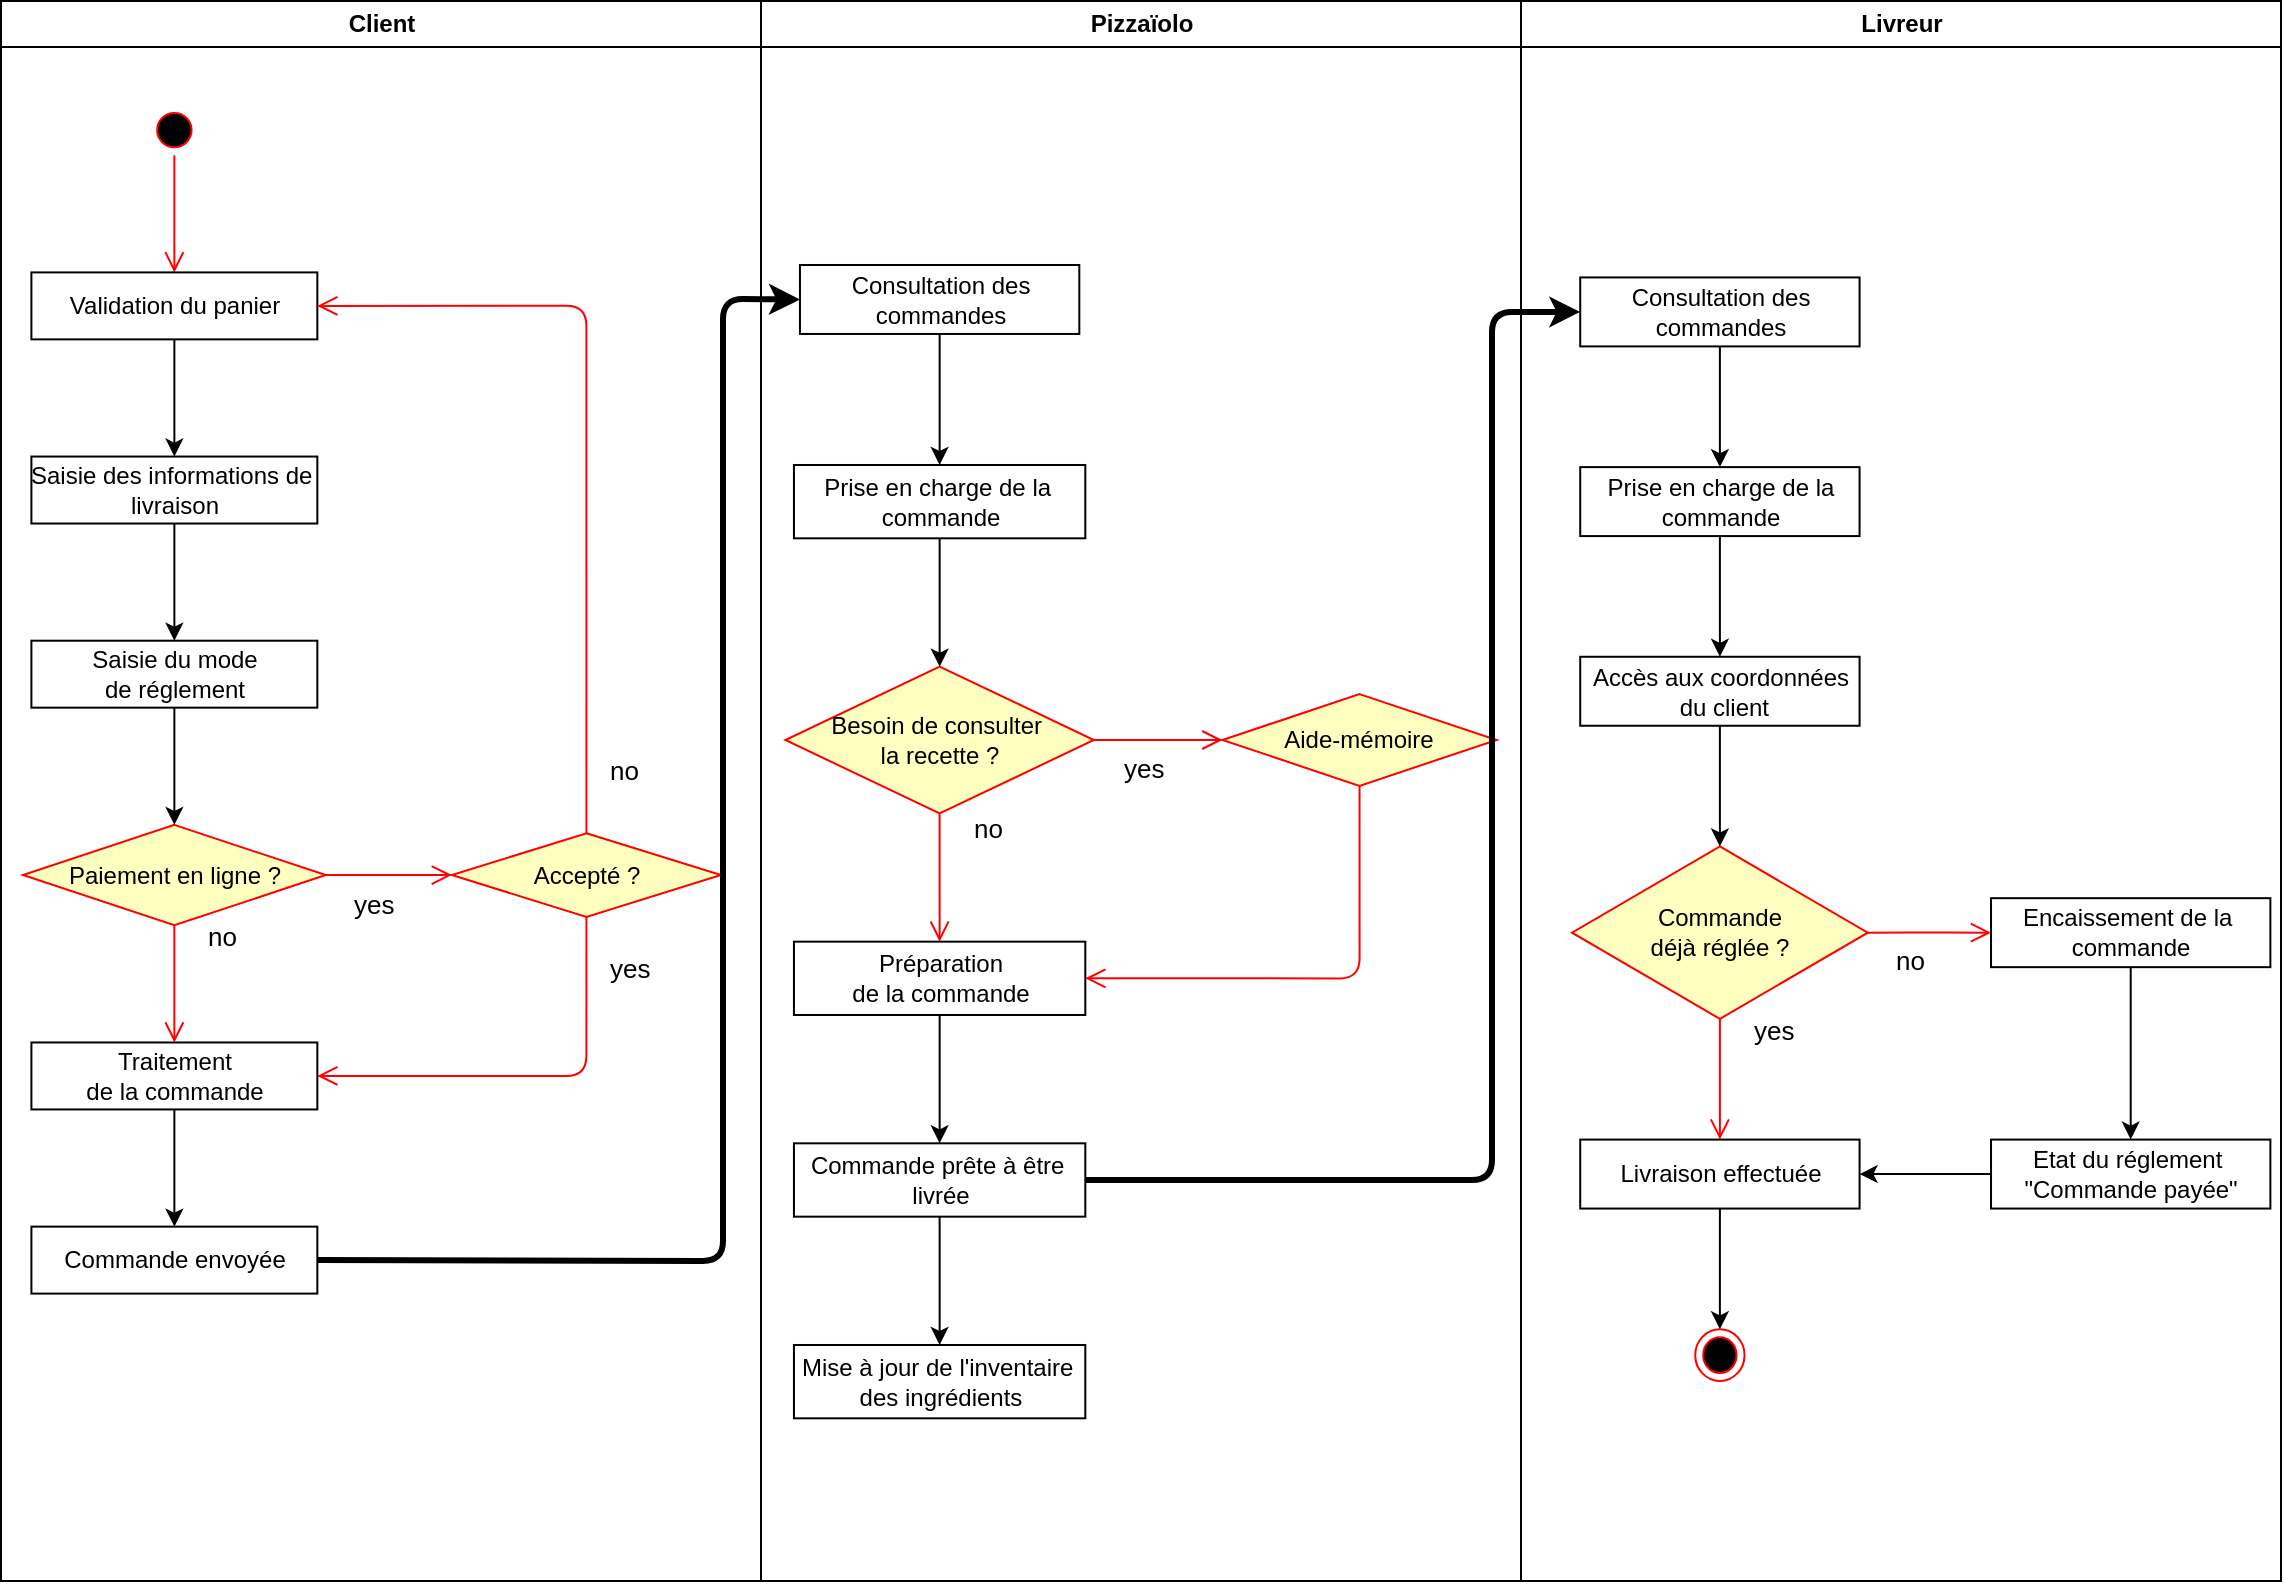 <mxfile version="12.6.5" type="device"><diagram name="Page-1" id="e7e014a7-5840-1c2e-5031-d8a46d1fe8dd"><mxGraphModel dx="1718" dy="985" grid="1" gridSize="10" guides="1" tooltips="1" connect="1" arrows="1" fold="1" page="1" pageScale="1" pageWidth="1169" pageHeight="826" background="#ffffff" math="0" shadow="0"><root><mxCell id="0"/><mxCell id="1" parent="0"/><mxCell id="2" value="Client" style="swimlane;whiteSpace=wrap" parent="1" vertex="1"><mxGeometry x="14.5" y="17.5" width="380" height="790" as="geometry"/></mxCell><mxCell id="EGGmyiWSn7R--xxk5fv4-114" value="" style="group;" vertex="1" connectable="0" parent="2"><mxGeometry x="11" y="52" width="349" height="678" as="geometry"/></mxCell><mxCell id="EGGmyiWSn7R--xxk5fv4-95" value="" style="ellipse;html=1;shape=startState;fillColor=#000000;strokeColor=#ff0000;" vertex="1" parent="EGGmyiWSn7R--xxk5fv4-114"><mxGeometry x="63.072" width="25.229" height="25.111" as="geometry"/></mxCell><mxCell id="EGGmyiWSn7R--xxk5fv4-96" value="" style="edgeStyle=orthogonalEdgeStyle;html=1;verticalAlign=bottom;endArrow=open;endSize=8;strokeColor=#ff0000;entryX=0.5;entryY=0;entryDx=0;entryDy=0;exitX=0.5;exitY=1;exitDx=0;exitDy=0;" edge="1" parent="EGGmyiWSn7R--xxk5fv4-114" source="EGGmyiWSn7R--xxk5fv4-95" target="EGGmyiWSn7R--xxk5fv4-97"><mxGeometry relative="1" as="geometry"><mxPoint x="75.687" y="83.704" as="targetPoint"/><mxPoint x="75.687" y="33.481" as="sourcePoint"/></mxGeometry></mxCell><mxCell id="EGGmyiWSn7R--xxk5fv4-97" value="Validation du panier" style="html=1;" vertex="1" parent="EGGmyiWSn7R--xxk5fv4-114"><mxGeometry x="4.205" y="83.704" width="142.964" height="33.481" as="geometry"/></mxCell><mxCell id="EGGmyiWSn7R--xxk5fv4-98" value="Saisie des informations de&amp;nbsp;&lt;br&gt;livraison" style="html=1;" vertex="1" parent="EGGmyiWSn7R--xxk5fv4-114"><mxGeometry x="4.205" y="175.778" width="142.964" height="33.481" as="geometry"/></mxCell><mxCell id="EGGmyiWSn7R--xxk5fv4-99" value="Paiement en ligne ?" style="rhombus;whiteSpace=wrap;html=1;fillColor=#ffffc0;strokeColor=#ff0000;" vertex="1" parent="EGGmyiWSn7R--xxk5fv4-114"><mxGeometry y="359.926" width="151.373" height="50.222" as="geometry"/></mxCell><mxCell id="EGGmyiWSn7R--xxk5fv4-100" value="&lt;font style=&quot;font-size: 13px&quot;&gt;no&lt;/font&gt;" style="edgeStyle=orthogonalEdgeStyle;html=1;align=left;verticalAlign=bottom;endArrow=open;endSize=8;strokeColor=#ff0000;strokeWidth=1;entryX=0.5;entryY=0;entryDx=0;entryDy=0;" edge="1" parent="EGGmyiWSn7R--xxk5fv4-114" source="EGGmyiWSn7R--xxk5fv4-99" target="EGGmyiWSn7R--xxk5fv4-113"><mxGeometry x="-0.429" y="15" relative="1" as="geometry"><mxPoint x="88.301" y="460.37" as="targetPoint"/><mxPoint as="offset"/></mxGeometry></mxCell><mxCell id="EGGmyiWSn7R--xxk5fv4-101" value="&lt;font style=&quot;font-size: 13px&quot;&gt;yes&lt;/font&gt;" style="edgeStyle=orthogonalEdgeStyle;html=1;align=left;verticalAlign=top;endArrow=open;endSize=8;strokeColor=#ff0000;exitX=1;exitY=0.5;exitDx=0;exitDy=0;entryX=0;entryY=0.5;entryDx=0;entryDy=0;" edge="1" parent="EGGmyiWSn7R--xxk5fv4-114" source="EGGmyiWSn7R--xxk5fv4-99" target="EGGmyiWSn7R--xxk5fv4-110"><mxGeometry x="-0.6" relative="1" as="geometry"><mxPoint x="206.036" y="385.037" as="targetPoint"/><Array as="points"/><mxPoint as="offset"/><mxPoint x="155.578" y="393.407" as="sourcePoint"/></mxGeometry></mxCell><mxCell id="EGGmyiWSn7R--xxk5fv4-103" value="Commande envoyée" style="html=1;fontSize=12;" vertex="1" parent="EGGmyiWSn7R--xxk5fv4-114"><mxGeometry x="4.205" y="560.815" width="142.964" height="33.481" as="geometry"/></mxCell><mxCell id="EGGmyiWSn7R--xxk5fv4-104" value="" style="endArrow=classic;html=1;fontSize=12;exitX=0.5;exitY=1;exitDx=0;exitDy=0;entryX=0.5;entryY=0;entryDx=0;entryDy=0;" edge="1" parent="EGGmyiWSn7R--xxk5fv4-114" source="EGGmyiWSn7R--xxk5fv4-97" target="EGGmyiWSn7R--xxk5fv4-98"><mxGeometry width="50" height="50" relative="1" as="geometry"><mxPoint x="-256.494" y="468.741" as="sourcePoint"/><mxPoint x="-180.807" y="284.593" as="targetPoint"/></mxGeometry></mxCell><mxCell id="EGGmyiWSn7R--xxk5fv4-106" value="" style="endArrow=classic;html=1;fontSize=12;entryX=0.5;entryY=0;entryDx=0;entryDy=0;exitX=0.5;exitY=1;exitDx=0;exitDy=0;" edge="1" parent="EGGmyiWSn7R--xxk5fv4-114" source="EGGmyiWSn7R--xxk5fv4-108" target="EGGmyiWSn7R--xxk5fv4-99"><mxGeometry width="50" height="50" relative="1" as="geometry"><mxPoint x="88.301" y="318.074" as="sourcePoint"/><mxPoint x="96.711" y="351.556" as="targetPoint"/><Array as="points"/></mxGeometry></mxCell><mxCell id="EGGmyiWSn7R--xxk5fv4-107" value="" style="endArrow=classic;html=1;fontSize=12;exitX=0.5;exitY=1;exitDx=0;exitDy=0;entryX=0.5;entryY=0;entryDx=0;entryDy=0;" edge="1" parent="EGGmyiWSn7R--xxk5fv4-114" source="EGGmyiWSn7R--xxk5fv4-113" target="EGGmyiWSn7R--xxk5fv4-103"><mxGeometry width="50" height="50" relative="1" as="geometry"><mxPoint x="75.266" y="502.222" as="sourcePoint"/><mxPoint x="75.687" y="544.074" as="targetPoint"/><Array as="points"/></mxGeometry></mxCell><mxCell id="EGGmyiWSn7R--xxk5fv4-108" value="Saisie du mode &lt;br&gt;de réglement" style="html=1;" vertex="1" parent="EGGmyiWSn7R--xxk5fv4-114"><mxGeometry x="4.205" y="267.852" width="142.964" height="33.481" as="geometry"/></mxCell><mxCell id="EGGmyiWSn7R--xxk5fv4-109" value="" style="endArrow=classic;html=1;fontSize=12;exitX=0.5;exitY=1;exitDx=0;exitDy=0;entryX=0.5;entryY=0;entryDx=0;entryDy=0;" edge="1" parent="EGGmyiWSn7R--xxk5fv4-114" target="EGGmyiWSn7R--xxk5fv4-108"><mxGeometry width="50" height="50" relative="1" as="geometry"><mxPoint x="75.687" y="209.259" as="sourcePoint"/><mxPoint x="-180.807" y="376.667" as="targetPoint"/></mxGeometry></mxCell><mxCell id="EGGmyiWSn7R--xxk5fv4-110" value="Accepté ?" style="rhombus;whiteSpace=wrap;html=1;fillColor=#ffffc0;strokeColor=#ff0000;" vertex="1" parent="EGGmyiWSn7R--xxk5fv4-114"><mxGeometry x="214.446" y="364.111" width="134.554" height="41.852" as="geometry"/></mxCell><mxCell id="EGGmyiWSn7R--xxk5fv4-111" value="&lt;font style=&quot;font-size: 13px&quot;&gt;no&lt;/font&gt;" style="edgeStyle=orthogonalEdgeStyle;html=1;align=left;verticalAlign=bottom;endArrow=open;endSize=8;strokeColor=#ff0000;strokeWidth=1;exitX=0.5;exitY=0;exitDx=0;exitDy=0;entryX=1;entryY=0.5;entryDx=0;entryDy=0;" edge="1" parent="EGGmyiWSn7R--xxk5fv4-114" source="EGGmyiWSn7R--xxk5fv4-110" target="EGGmyiWSn7R--xxk5fv4-97"><mxGeometry x="-0.895" y="-10" relative="1" as="geometry"><mxPoint x="180.807" y="100.444" as="targetPoint"/><mxPoint as="offset"/><mxPoint x="264.904" y="443.63" as="sourcePoint"/><Array as="points"><mxPoint x="281.723" y="100.444"/></Array></mxGeometry></mxCell><mxCell id="EGGmyiWSn7R--xxk5fv4-112" value="&lt;font style=&quot;font-size: 13px&quot;&gt;yes&lt;/font&gt;" style="edgeStyle=orthogonalEdgeStyle;html=1;align=left;verticalAlign=top;endArrow=open;endSize=8;strokeColor=#ff0000;exitX=0.5;exitY=1;exitDx=0;exitDy=0;entryX=1;entryY=0.5;entryDx=0;entryDy=0;" edge="1" parent="EGGmyiWSn7R--xxk5fv4-114" source="EGGmyiWSn7R--xxk5fv4-110" target="EGGmyiWSn7R--xxk5fv4-113"><mxGeometry x="-0.887" y="10" relative="1" as="geometry"><mxPoint x="172.398" y="560.815" as="targetPoint"/><Array as="points"><mxPoint x="281.723" y="485.481"/></Array><mxPoint as="offset"/><mxPoint x="222.855" y="510.593" as="sourcePoint"/></mxGeometry></mxCell><mxCell id="EGGmyiWSn7R--xxk5fv4-113" value="Traitement &lt;br&gt;de la commande" style="html=1;" vertex="1" parent="EGGmyiWSn7R--xxk5fv4-114"><mxGeometry x="4.205" y="468.741" width="142.964" height="33.481" as="geometry"/></mxCell><mxCell id="3" value="Pizzaïolo" style="swimlane;whiteSpace=wrap" parent="1" vertex="1"><mxGeometry x="394.5" y="17.5" width="380" height="790" as="geometry"/></mxCell><mxCell id="EGGmyiWSn7R--xxk5fv4-117" value="Prise en charge de la&amp;nbsp;&lt;br&gt;commande" style="html=1;" vertex="1" parent="3"><mxGeometry x="16.475" y="231.997" width="145.68" height="36.667" as="geometry"/></mxCell><mxCell id="EGGmyiWSn7R--xxk5fv4-118" value="Besoin de consulter&amp;nbsp;&lt;br&gt;la recette ?" style="rhombus;whiteSpace=wrap;html=1;fillColor=#ffffc0;strokeColor=#ff0000;" vertex="1" parent="3"><mxGeometry x="12.19" y="332.83" width="154.249" height="73.333" as="geometry"/></mxCell><mxCell id="EGGmyiWSn7R--xxk5fv4-119" value="&lt;font style=&quot;font-size: 13px&quot;&gt;no&lt;/font&gt;" style="edgeStyle=orthogonalEdgeStyle;html=1;align=left;verticalAlign=bottom;endArrow=open;endSize=8;strokeColor=#ff0000;strokeWidth=1;entryX=0.5;entryY=0;entryDx=0;entryDy=0;" edge="1" parent="3" source="EGGmyiWSn7R--xxk5fv4-118" target="EGGmyiWSn7R--xxk5fv4-128"><mxGeometry x="-0.429" y="15" relative="1" as="geometry"><mxPoint x="102.169" y="644.497" as="targetPoint"/><mxPoint as="offset"/></mxGeometry></mxCell><mxCell id="EGGmyiWSn7R--xxk5fv4-120" value="&lt;font style=&quot;font-size: 13px&quot;&gt;yes&lt;/font&gt;" style="edgeStyle=orthogonalEdgeStyle;html=1;align=left;verticalAlign=top;endArrow=open;endSize=8;strokeColor=#ff0000;exitX=1;exitY=0.5;exitDx=0;exitDy=0;entryX=0;entryY=0.5;entryDx=0;entryDy=0;" edge="1" parent="3" source="EGGmyiWSn7R--xxk5fv4-118" target="EGGmyiWSn7R--xxk5fv4-126"><mxGeometry x="-0.6" relative="1" as="geometry"><mxPoint x="222.14" y="561.997" as="targetPoint"/><Array as="points"/><mxPoint as="offset"/><mxPoint x="170.724" y="571.163" as="sourcePoint"/></mxGeometry></mxCell><mxCell id="EGGmyiWSn7R--xxk5fv4-122" value="Commande prête à être&amp;nbsp;&lt;br&gt;livrée" style="html=1;fontSize=12;" vertex="1" parent="3"><mxGeometry x="16.475" y="571.163" width="145.68" height="36.667" as="geometry"/></mxCell><mxCell id="EGGmyiWSn7R--xxk5fv4-123" value="" style="endArrow=classic;html=1;fontSize=12;exitX=0.5;exitY=1;exitDx=0;exitDy=0;entryX=0.5;entryY=0;entryDx=0;entryDy=0;" edge="1" parent="3" source="EGGmyiWSn7R--xxk5fv4-117" target="EGGmyiWSn7R--xxk5fv4-118"><mxGeometry width="50" height="50" relative="1" as="geometry"><mxPoint x="-249.177" y="653.663" as="sourcePoint"/><mxPoint x="89.315" y="314.497" as="targetPoint"/></mxGeometry></mxCell><mxCell id="EGGmyiWSn7R--xxk5fv4-125" value="" style="endArrow=classic;html=1;fontSize=12;exitX=0.5;exitY=1;exitDx=0;exitDy=0;entryX=0.5;entryY=0;entryDx=0;entryDy=0;" edge="1" parent="3" source="EGGmyiWSn7R--xxk5fv4-128" target="EGGmyiWSn7R--xxk5fv4-122"><mxGeometry width="50" height="50" relative="1" as="geometry"><mxPoint x="88.886" y="506.997" as="sourcePoint"/><mxPoint x="89.315" y="552.83" as="targetPoint"/><Array as="points"/></mxGeometry></mxCell><mxCell id="EGGmyiWSn7R--xxk5fv4-126" value="Aide-mémoire" style="rhombus;whiteSpace=wrap;html=1;fillColor=#ffffc0;strokeColor=#ff0000;" vertex="1" parent="3"><mxGeometry x="230.71" y="346.58" width="137.11" height="45.833" as="geometry"/></mxCell><mxCell id="EGGmyiWSn7R--xxk5fv4-127" value="" style="edgeStyle=orthogonalEdgeStyle;html=1;align=left;verticalAlign=top;endArrow=open;endSize=8;strokeColor=#ff0000;exitX=0.5;exitY=1;exitDx=0;exitDy=0;entryX=1;entryY=0.5;entryDx=0;entryDy=0;" edge="1" parent="3" source="EGGmyiWSn7R--xxk5fv4-126" target="EGGmyiWSn7R--xxk5fv4-128"><mxGeometry x="-0.887" y="10" relative="1" as="geometry"><mxPoint x="187.863" y="754.497" as="targetPoint"/><Array as="points"><mxPoint x="299.265" y="488.663"/></Array><mxPoint as="offset"/><mxPoint x="239.279" y="699.497" as="sourcePoint"/></mxGeometry></mxCell><mxCell id="EGGmyiWSn7R--xxk5fv4-128" value="Préparation &lt;br&gt;de la commande" style="html=1;" vertex="1" parent="3"><mxGeometry x="16.475" y="470.33" width="145.68" height="36.667" as="geometry"/></mxCell><mxCell id="EGGmyiWSn7R--xxk5fv4-129" value="" style="endArrow=classic;html=1;fontSize=12;exitX=0.5;exitY=1;exitDx=0;exitDy=0;entryX=0.5;entryY=0;entryDx=0;entryDy=0;" edge="1" parent="3" source="EGGmyiWSn7R--xxk5fv4-122" target="EGGmyiWSn7R--xxk5fv4-130"><mxGeometry width="50" height="50" relative="1" as="geometry"><mxPoint x="89.315" y="635.33" as="sourcePoint"/><mxPoint x="89.315" y="653.663" as="targetPoint"/><Array as="points"/></mxGeometry></mxCell><mxCell id="EGGmyiWSn7R--xxk5fv4-130" value="Mise à jour de l'inventaire&amp;nbsp;&lt;br&gt;des ingrédients" style="html=1;fontSize=12;" vertex="1" parent="3"><mxGeometry x="16.475" y="671.997" width="145.68" height="36.667" as="geometry"/></mxCell><mxCell id="EGGmyiWSn7R--xxk5fv4-171" value="Consultation des &lt;br&gt;commandes" style="html=1;" vertex="1" parent="3"><mxGeometry x="19.478" y="131.996" width="139.676" height="34.486" as="geometry"/></mxCell><mxCell id="EGGmyiWSn7R--xxk5fv4-172" value="" style="endArrow=classic;html=1;fontSize=12;exitX=0.5;exitY=1;exitDx=0;exitDy=0;entryX=0.5;entryY=0;entryDx=0;entryDy=0;" edge="1" parent="3" source="EGGmyiWSn7R--xxk5fv4-171" target="EGGmyiWSn7R--xxk5fv4-117"><mxGeometry width="50" height="50" relative="1" as="geometry"><mxPoint x="89" y="182" as="sourcePoint"/><mxPoint x="89" y="212" as="targetPoint"/></mxGeometry></mxCell><mxCell id="4" value="Livreur" style="swimlane;whiteSpace=wrap" parent="1" vertex="1"><mxGeometry x="774.5" y="17.5" width="380" height="790" as="geometry"/></mxCell><mxCell id="EGGmyiWSn7R--xxk5fv4-169" value="" style="group;" vertex="1" connectable="0" parent="4"><mxGeometry x="11" y="52" width="349.19" height="638" as="geometry"/></mxCell><mxCell id="EGGmyiWSn7R--xxk5fv4-153" value="Consultation des &lt;br&gt;commandes" style="html=1;" vertex="1" parent="EGGmyiWSn7R--xxk5fv4-169"><mxGeometry x="18.608" y="86.216" width="139.676" height="34.486" as="geometry"/></mxCell><mxCell id="EGGmyiWSn7R--xxk5fv4-154" value="Accès aux coordonnées&lt;br&gt;&amp;nbsp;du client" style="html=1;" vertex="1" parent="EGGmyiWSn7R--xxk5fv4-169"><mxGeometry x="18.608" y="275.892" width="139.676" height="34.486" as="geometry"/></mxCell><mxCell id="EGGmyiWSn7R--xxk5fv4-155" value="Commande &lt;br&gt;déjà réglée ?" style="rhombus;whiteSpace=wrap;html=1;fillColor=#ffffc0;strokeColor=#ff0000;" vertex="1" parent="EGGmyiWSn7R--xxk5fv4-169"><mxGeometry x="14.5" y="370.73" width="147.892" height="86.216" as="geometry"/></mxCell><mxCell id="EGGmyiWSn7R--xxk5fv4-156" value="&lt;font style=&quot;font-size: 13px&quot;&gt;yes&lt;/font&gt;" style="edgeStyle=orthogonalEdgeStyle;html=1;align=left;verticalAlign=bottom;endArrow=open;endSize=8;strokeColor=#ff0000;strokeWidth=1;entryX=0.5;entryY=0;entryDx=0;entryDy=0;" edge="1" parent="EGGmyiWSn7R--xxk5fv4-169" source="EGGmyiWSn7R--xxk5fv4-155" target="EGGmyiWSn7R--xxk5fv4-161"><mxGeometry x="-0.429" y="15" relative="1" as="geometry"><mxPoint x="88.446" y="508.676" as="targetPoint"/><mxPoint as="offset"/></mxGeometry></mxCell><mxCell id="EGGmyiWSn7R--xxk5fv4-157" value="&lt;font style=&quot;font-size: 13px&quot;&gt;no&lt;/font&gt;" style="edgeStyle=orthogonalEdgeStyle;html=1;align=left;verticalAlign=top;endArrow=open;endSize=8;strokeColor=#ff0000;exitX=1;exitY=0.5;exitDx=0;exitDy=0;entryX=0;entryY=0.5;entryDx=0;entryDy=0;" edge="1" parent="EGGmyiWSn7R--xxk5fv4-169" source="EGGmyiWSn7R--xxk5fv4-155"><mxGeometry x="-0.6" relative="1" as="geometry"><mxPoint x="224.014" y="413.838" as="targetPoint"/><Array as="points"/><mxPoint as="offset"/><mxPoint x="166.5" y="405.216" as="sourcePoint"/></mxGeometry></mxCell><mxCell id="EGGmyiWSn7R--xxk5fv4-159" value="" style="ellipse;html=1;shape=endState;fillColor=#000000;strokeColor=#ff0000;" vertex="1" parent="EGGmyiWSn7R--xxk5fv4-169"><mxGeometry x="76.122" y="612.135" width="24.649" height="25.865" as="geometry"/></mxCell><mxCell id="EGGmyiWSn7R--xxk5fv4-160" value="" style="endArrow=classic;html=1;fontSize=12;exitX=0.5;exitY=1;exitDx=0;exitDy=0;entryX=0.5;entryY=0;entryDx=0;entryDy=0;" edge="1" parent="EGGmyiWSn7R--xxk5fv4-169" target="EGGmyiWSn7R--xxk5fv4-155"><mxGeometry width="50" height="50" relative="1" as="geometry"><mxPoint x="88.446" y="310.378" as="sourcePoint"/><mxPoint x="88.446" y="353.486" as="targetPoint"/></mxGeometry></mxCell><mxCell id="EGGmyiWSn7R--xxk5fv4-161" value="Livraison effectuée" style="html=1;" vertex="1" parent="EGGmyiWSn7R--xxk5fv4-169"><mxGeometry x="18.608" y="517.297" width="139.676" height="34.486" as="geometry"/></mxCell><mxCell id="EGGmyiWSn7R--xxk5fv4-158" style="edgeStyle=orthogonalEdgeStyle;rounded=0;orthogonalLoop=1;jettySize=auto;html=1;exitX=0.5;exitY=1;exitDx=0;exitDy=0;" edge="1" parent="EGGmyiWSn7R--xxk5fv4-169" source="EGGmyiWSn7R--xxk5fv4-161" target="EGGmyiWSn7R--xxk5fv4-159"><mxGeometry relative="1" as="geometry"><mxPoint x="88.446" y="560.405" as="sourcePoint"/></mxGeometry></mxCell><mxCell id="EGGmyiWSn7R--xxk5fv4-162" value="" style="endArrow=classic;html=1;fontSize=12;exitX=0.5;exitY=1;exitDx=0;exitDy=0;entryX=0.5;entryY=0;entryDx=0;entryDy=0;" edge="1" parent="EGGmyiWSn7R--xxk5fv4-169" source="EGGmyiWSn7R--xxk5fv4-153" target="EGGmyiWSn7R--xxk5fv4-163"><mxGeometry width="50" height="50" relative="1" as="geometry"><mxPoint x="88.446" y="137.946" as="sourcePoint"/><mxPoint x="88.446" y="163.811" as="targetPoint"/></mxGeometry></mxCell><mxCell id="EGGmyiWSn7R--xxk5fv4-163" value="Prise en charge de la &lt;br&gt;commande" style="html=1;" vertex="1" parent="EGGmyiWSn7R--xxk5fv4-169"><mxGeometry x="18.608" y="181.054" width="139.676" height="34.486" as="geometry"/></mxCell><mxCell id="EGGmyiWSn7R--xxk5fv4-164" value="" style="endArrow=classic;html=1;fontSize=12;exitX=0.5;exitY=1;exitDx=0;exitDy=0;entryX=0.5;entryY=0;entryDx=0;entryDy=0;" edge="1" parent="EGGmyiWSn7R--xxk5fv4-169" source="EGGmyiWSn7R--xxk5fv4-163" target="EGGmyiWSn7R--xxk5fv4-154"><mxGeometry width="50" height="50" relative="1" as="geometry"><mxPoint x="88.446" y="232.784" as="sourcePoint"/><mxPoint x="88.446" y="258.649" as="targetPoint"/></mxGeometry></mxCell><mxCell id="EGGmyiWSn7R--xxk5fv4-165" value="Encaissement de la&amp;nbsp;&lt;br&gt;commande" style="html=1;" vertex="1" parent="EGGmyiWSn7R--xxk5fv4-169"><mxGeometry x="224.014" y="396.595" width="139.676" height="34.486" as="geometry"/></mxCell><mxCell id="EGGmyiWSn7R--xxk5fv4-166" value="Etat du réglement&amp;nbsp;&lt;br&gt;&quot;Commande payée&quot;" style="html=1;" vertex="1" parent="EGGmyiWSn7R--xxk5fv4-169"><mxGeometry x="224.014" y="517.297" width="139.676" height="34.486" as="geometry"/></mxCell><mxCell id="EGGmyiWSn7R--xxk5fv4-167" value="" style="endArrow=classic;html=1;fontSize=12;exitX=0.5;exitY=1;exitDx=0;exitDy=0;entryX=0.5;entryY=0;entryDx=0;entryDy=0;" edge="1" parent="EGGmyiWSn7R--xxk5fv4-169" source="EGGmyiWSn7R--xxk5fv4-165" target="EGGmyiWSn7R--xxk5fv4-166"><mxGeometry width="50" height="50" relative="1" as="geometry"><mxPoint x="293.441" y="448.324" as="sourcePoint"/><mxPoint x="293.441" y="508.676" as="targetPoint"/></mxGeometry></mxCell><mxCell id="EGGmyiWSn7R--xxk5fv4-168" value="" style="endArrow=classic;html=1;fontSize=12;exitX=0;exitY=0.5;exitDx=0;exitDy=0;entryX=1;entryY=0.5;entryDx=0;entryDy=0;" edge="1" parent="EGGmyiWSn7R--xxk5fv4-169" source="EGGmyiWSn7R--xxk5fv4-166" target="EGGmyiWSn7R--xxk5fv4-161"><mxGeometry width="50" height="50" relative="1" as="geometry"><mxPoint x="191.149" y="431.081" as="sourcePoint"/><mxPoint x="191.149" y="517.297" as="targetPoint"/></mxGeometry></mxCell><mxCell id="EGGmyiWSn7R--xxk5fv4-173" value="" style="endArrow=classic;html=1;exitX=1;exitY=0.5;exitDx=0;exitDy=0;entryX=0;entryY=0.5;entryDx=0;entryDy=0;strokeWidth=3;" edge="1" parent="1" source="EGGmyiWSn7R--xxk5fv4-103" target="EGGmyiWSn7R--xxk5fv4-171"><mxGeometry width="50" height="50" relative="1" as="geometry"><mxPoint x="15.5" y="879.5" as="sourcePoint"/><mxPoint x="365.5" y="119.5" as="targetPoint"/><Array as="points"><mxPoint x="375.5" y="647.5"/><mxPoint x="375.5" y="166.5"/></Array></mxGeometry></mxCell><mxCell id="EGGmyiWSn7R--xxk5fv4-174" value="" style="endArrow=classic;html=1;exitX=1;exitY=0.5;exitDx=0;exitDy=0;entryX=0;entryY=0.5;entryDx=0;entryDy=0;strokeWidth=3;" edge="1" parent="1" source="EGGmyiWSn7R--xxk5fv4-122" target="EGGmyiWSn7R--xxk5fv4-153"><mxGeometry width="50" height="50" relative="1" as="geometry"><mxPoint x="528.209" y="657.056" as="sourcePoint"/><mxPoint x="754.498" y="176.739" as="targetPoint"/><Array as="points"><mxPoint x="760" y="607"/><mxPoint x="760" y="173"/></Array></mxGeometry></mxCell></root></mxGraphModel></diagram></mxfile>